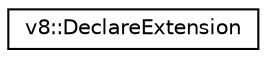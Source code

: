 digraph "Graphical Class Hierarchy"
{
  edge [fontname="Helvetica",fontsize="10",labelfontname="Helvetica",labelfontsize="10"];
  node [fontname="Helvetica",fontsize="10",shape=record];
  rankdir="LR";
  Node1 [label="v8::DeclareExtension",height=0.2,width=0.4,color="black", fillcolor="white", style="filled",URL="$classv8_1_1DeclareExtension.html"];
}
